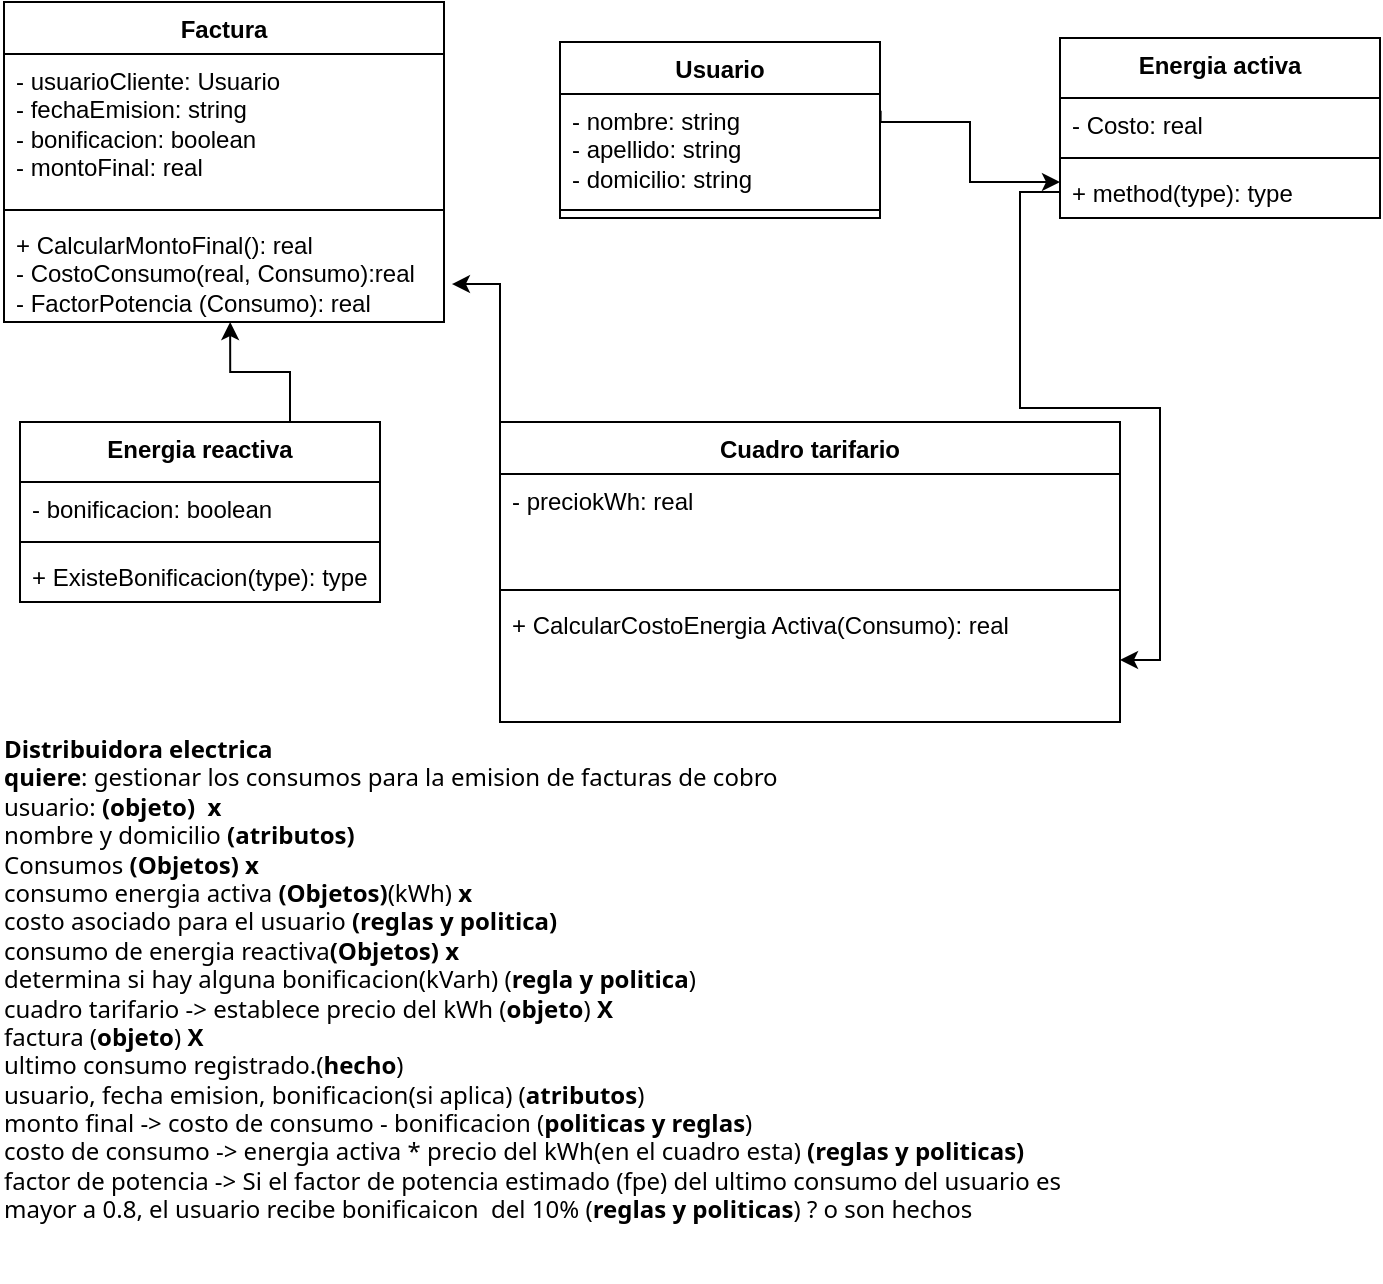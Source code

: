 <mxfile version="28.1.2">
  <diagram name="Página-1" id="2tuFkQc0uMrUByzu519v">
    <mxGraphModel dx="705" dy="893" grid="1" gridSize="10" guides="1" tooltips="1" connect="1" arrows="1" fold="1" page="1" pageScale="1" pageWidth="583" pageHeight="413" math="0" shadow="0">
      <root>
        <mxCell id="0" />
        <mxCell id="1" parent="0" />
        <mxCell id="iy1ZKQfN_8nTGJNaE4l1-1" value="Usuario" style="swimlane;fontStyle=1;align=center;verticalAlign=top;childLayout=stackLayout;horizontal=1;startSize=26;horizontalStack=0;resizeParent=1;resizeParentMax=0;resizeLast=0;collapsible=1;marginBottom=0;whiteSpace=wrap;html=1;" vertex="1" parent="1">
          <mxGeometry x="350" y="30" width="160" height="88" as="geometry" />
        </mxCell>
        <mxCell id="iy1ZKQfN_8nTGJNaE4l1-2" value="- nombre: string&lt;div&gt;- apellido: string&lt;/div&gt;&lt;div&gt;- domicilio: string&lt;/div&gt;" style="text;strokeColor=none;fillColor=none;align=left;verticalAlign=top;spacingLeft=4;spacingRight=4;overflow=hidden;rotatable=0;points=[[0,0.5],[1,0.5]];portConstraint=eastwest;whiteSpace=wrap;html=1;" vertex="1" parent="iy1ZKQfN_8nTGJNaE4l1-1">
          <mxGeometry y="26" width="160" height="54" as="geometry" />
        </mxCell>
        <mxCell id="iy1ZKQfN_8nTGJNaE4l1-3" value="" style="line;strokeWidth=1;fillColor=none;align=left;verticalAlign=middle;spacingTop=-1;spacingLeft=3;spacingRight=3;rotatable=0;labelPosition=right;points=[];portConstraint=eastwest;strokeColor=inherit;" vertex="1" parent="iy1ZKQfN_8nTGJNaE4l1-1">
          <mxGeometry y="80" width="160" height="8" as="geometry" />
        </mxCell>
        <mxCell id="iy1ZKQfN_8nTGJNaE4l1-6" value="&lt;div class=&quot;textBoxCore textArea ghostText&quot; style=&quot;color: rgb(0, 0, 0); font-family: Aptos, &amp;quot;Segoe UI&amp;quot;, &amp;quot;Helvetica Neue&amp;quot;, sans-serif;&quot; data-prevent-drag=&quot;false&quot;&gt;&lt;div style=&quot;&quot; class=&quot;DraftEditor-root&quot;&gt;&lt;div style=&quot;&quot; class=&quot;DraftEditor-editorContainer&quot;&gt;&lt;div aria-describedby=&quot;Canvas.Entity.PlainText.A11yText-T-F-F-F&quot; aria-label=&quot;Texto. Seleccionado.&quot; aria-multiline=&quot;true&quot; class=&quot;public-DraftEditor-content&quot; spellcheck=&quot;false&quot; style=&quot;outline: none; user-select: text; white-space: pre-wrap; overflow-wrap: break-word;&quot;&gt;&lt;div style=&quot;&quot; data-contents=&quot;true&quot;&gt;&lt;div style=&quot;font-weight: 400;&quot; class=&quot;&quot; data-block=&quot;true&quot; data-editor=&quot;eqrkm&quot; data-offset-key=&quot;1sr3f-0-0&quot;&gt;&lt;div data-offset-key=&quot;1sr3f-0-0&quot; class=&quot;public-DraftStyleDefault-block public-DraftStyleDefault-ltr&quot;&gt;&lt;span data-offset-key=&quot;1sr3f-0-0&quot; style=&quot;font-weight: 700;&quot;&gt;&lt;span data-text=&quot;true&quot;&gt;Distribuidora electrica&lt;/span&gt;&lt;/span&gt;&lt;/div&gt;&lt;/div&gt;&lt;div style=&quot;font-weight: 400;&quot; class=&quot;&quot; data-block=&quot;true&quot; data-editor=&quot;eqrkm&quot; data-offset-key=&quot;da6me-0-0&quot;&gt;&lt;div data-offset-key=&quot;da6me-0-0&quot; class=&quot;public-DraftStyleDefault-block public-DraftStyleDefault-ltr&quot;&gt;&lt;span data-offset-key=&quot;da6me-0-0&quot; style=&quot;font-weight: 700;&quot;&gt;&lt;span data-text=&quot;true&quot;&gt;quiere&lt;/span&gt;&lt;/span&gt;&lt;span data-offset-key=&quot;da6me-0-1&quot;&gt;&lt;span data-text=&quot;true&quot;&gt;: gestionar los consumos para la emision de facturas de cobro&lt;/span&gt;&lt;/span&gt;&lt;/div&gt;&lt;/div&gt;&lt;div style=&quot;font-weight: 400;&quot; class=&quot;&quot; data-block=&quot;true&quot; data-editor=&quot;eqrkm&quot; data-offset-key=&quot;erahc-0-0&quot;&gt;&lt;div data-offset-key=&quot;erahc-0-0&quot; class=&quot;public-DraftStyleDefault-block public-DraftStyleDefault-ltr&quot;&gt;&lt;span data-offset-key=&quot;erahc-0-0&quot;&gt;&lt;span data-text=&quot;true&quot;&gt;usuario: &lt;/span&gt;&lt;/span&gt;&lt;span data-offset-key=&quot;erahc-0-1&quot; style=&quot;font-weight: 700;&quot;&gt;&lt;span data-text=&quot;true&quot;&gt;(objeto)  x&lt;/span&gt;&lt;/span&gt;&lt;/div&gt;&lt;/div&gt;&lt;div style=&quot;font-weight: 400;&quot; class=&quot;&quot; data-block=&quot;true&quot; data-editor=&quot;eqrkm&quot; data-offset-key=&quot;8joq5-0-0&quot;&gt;&lt;div data-offset-key=&quot;8joq5-0-0&quot; class=&quot;public-DraftStyleDefault-block public-DraftStyleDefault-ltr&quot;&gt;&lt;span data-offset-key=&quot;8joq5-0-0&quot;&gt;&lt;span data-text=&quot;true&quot;&gt;nombre y domicilio &lt;/span&gt;&lt;/span&gt;&lt;span data-offset-key=&quot;8joq5-0-1&quot; style=&quot;font-weight: 700;&quot;&gt;&lt;span data-text=&quot;true&quot;&gt;(atributos)&lt;/span&gt;&lt;/span&gt;&lt;/div&gt;&lt;/div&gt;&lt;div style=&quot;font-weight: 400;&quot; class=&quot;&quot; data-block=&quot;true&quot; data-editor=&quot;eqrkm&quot; data-offset-key=&quot;4npva-0-0&quot;&gt;&lt;div data-offset-key=&quot;4npva-0-0&quot; class=&quot;public-DraftStyleDefault-block public-DraftStyleDefault-ltr&quot;&gt;&lt;span data-offset-key=&quot;4npva-0-0&quot;&gt;&lt;span data-text=&quot;true&quot;&gt;Consumos &lt;/span&gt;&lt;/span&gt;&lt;span data-offset-key=&quot;4npva-0-1&quot; style=&quot;font-weight: 700;&quot;&gt;&lt;span data-text=&quot;true&quot;&gt;(Objetos) x&lt;/span&gt;&lt;/span&gt;&lt;/div&gt;&lt;/div&gt;&lt;div style=&quot;&quot; class=&quot;&quot; data-block=&quot;true&quot; data-editor=&quot;eqrkm&quot; data-offset-key=&quot;ed2ni-0-0&quot;&gt;&lt;div style=&quot;&quot; data-offset-key=&quot;ed2ni-0-0&quot; class=&quot;public-DraftStyleDefault-block public-DraftStyleDefault-ltr&quot;&gt;&lt;span style=&quot;font-weight: 400;&quot; data-offset-key=&quot;ed2ni-0-0&quot;&gt;&lt;span data-text=&quot;true&quot;&gt;consumo energia activa &lt;/span&gt;&lt;/span&gt;&lt;span style=&quot;font-weight: 700; background-color: transparent;&quot;&gt;(Objetos)&lt;/span&gt;&lt;span style=&quot;background-color: transparent;&quot;&gt;(kWh) &lt;b&gt;x&lt;/b&gt;&lt;/span&gt;&lt;/div&gt;&lt;/div&gt;&lt;div style=&quot;font-weight: 400;&quot; class=&quot;&quot; data-block=&quot;true&quot; data-editor=&quot;eqrkm&quot; data-offset-key=&quot;69d5r-0-0&quot;&gt;&lt;div data-offset-key=&quot;69d5r-0-0&quot; class=&quot;public-DraftStyleDefault-block public-DraftStyleDefault-ltr&quot;&gt;&lt;span data-offset-key=&quot;69d5r-0-0&quot;&gt;&lt;span data-text=&quot;true&quot;&gt;costo asociado para el usuario &lt;/span&gt;&lt;/span&gt;&lt;span data-offset-key=&quot;69d5r-0-1&quot; style=&quot;font-weight: 700;&quot;&gt;&lt;span data-text=&quot;true&quot;&gt;(reglas y politica)&lt;/span&gt;&lt;/span&gt;&lt;/div&gt;&lt;/div&gt;&lt;div style=&quot;font-weight: 400;&quot; class=&quot;&quot; data-block=&quot;true&quot; data-editor=&quot;eqrkm&quot; data-offset-key=&quot;75mv1-0-0&quot;&gt;&lt;div data-offset-key=&quot;75mv1-0-0&quot; class=&quot;public-DraftStyleDefault-block public-DraftStyleDefault-ltr&quot;&gt;&lt;span data-offset-key=&quot;75mv1-0-0&quot;&gt;&lt;span data-text=&quot;true&quot;&gt;consumo de energia reactiva&lt;/span&gt;&lt;/span&gt;&lt;span style=&quot;font-weight: 700; background-color: transparent;&quot;&gt;(Objetos) x&lt;/span&gt;&lt;/div&gt;&lt;/div&gt;&lt;div style=&quot;font-weight: 400;&quot; class=&quot;&quot; data-block=&quot;true&quot; data-editor=&quot;eqrkm&quot; data-offset-key=&quot;97k37-0-0&quot;&gt;&lt;div data-offset-key=&quot;97k37-0-0&quot; class=&quot;public-DraftStyleDefault-block public-DraftStyleDefault-ltr&quot;&gt;&lt;span data-offset-key=&quot;97k37-0-0&quot;&gt;&lt;span data-text=&quot;true&quot;&gt;determina si hay alguna bonificacion(kVarh) (&lt;/span&gt;&lt;/span&gt;&lt;span data-offset-key=&quot;97k37-0-1&quot; style=&quot;font-weight: 700;&quot;&gt;&lt;span data-text=&quot;true&quot;&gt;regla y politica&lt;/span&gt;&lt;/span&gt;&lt;span data-offset-key=&quot;97k37-0-2&quot;&gt;&lt;span data-text=&quot;true&quot;&gt;)&lt;/span&gt;&lt;/span&gt;&lt;/div&gt;&lt;/div&gt;&lt;div style=&quot;&quot; class=&quot;&quot; data-block=&quot;true&quot; data-editor=&quot;eqrkm&quot; data-offset-key=&quot;796tn-0-0&quot;&gt;&lt;div style=&quot;&quot; data-offset-key=&quot;796tn-0-0&quot; class=&quot;public-DraftStyleDefault-block public-DraftStyleDefault-ltr&quot;&gt;&lt;span style=&quot;font-weight: 400;&quot; data-offset-key=&quot;796tn-0-0&quot;&gt;&lt;span data-text=&quot;true&quot;&gt;cuadro tarifario -&amp;gt; establece precio del kWh (&lt;/span&gt;&lt;/span&gt;&lt;span data-offset-key=&quot;796tn-0-1&quot; style=&quot;font-weight: 700;&quot;&gt;&lt;span data-text=&quot;true&quot;&gt;objeto&lt;/span&gt;&lt;/span&gt;&lt;span style=&quot;&quot; data-offset-key=&quot;796tn-0-2&quot;&gt;&lt;span style=&quot;&quot; data-text=&quot;true&quot;&gt;) &lt;b&gt;X&lt;/b&gt;&lt;/span&gt;&lt;/span&gt;&lt;/div&gt;&lt;/div&gt;&lt;div style=&quot;&quot; class=&quot;&quot; data-block=&quot;true&quot; data-editor=&quot;eqrkm&quot; data-offset-key=&quot;dblc4-0-0&quot;&gt;&lt;div style=&quot;&quot; data-offset-key=&quot;dblc4-0-0&quot; class=&quot;public-DraftStyleDefault-block public-DraftStyleDefault-ltr&quot;&gt;&lt;span style=&quot;font-weight: 400;&quot; data-offset-key=&quot;dblc4-0-0&quot;&gt;&lt;span data-text=&quot;true&quot;&gt;factura (&lt;/span&gt;&lt;/span&gt;&lt;span data-offset-key=&quot;dblc4-0-1&quot; style=&quot;font-weight: 700;&quot;&gt;&lt;span data-text=&quot;true&quot;&gt;objeto&lt;/span&gt;&lt;/span&gt;&lt;span style=&quot;&quot; data-offset-key=&quot;dblc4-0-2&quot;&gt;&lt;span style=&quot;&quot; data-text=&quot;true&quot;&gt;) &lt;b&gt;X&lt;/b&gt;&lt;/span&gt;&lt;/span&gt;&lt;/div&gt;&lt;/div&gt;&lt;div style=&quot;font-weight: 400;&quot; class=&quot;&quot; data-block=&quot;true&quot; data-editor=&quot;eqrkm&quot; data-offset-key=&quot;cpfg2-0-0&quot;&gt;&lt;div data-offset-key=&quot;cpfg2-0-0&quot; class=&quot;public-DraftStyleDefault-block public-DraftStyleDefault-ltr&quot;&gt;&lt;span data-offset-key=&quot;cpfg2-0-0&quot;&gt;&lt;span data-text=&quot;true&quot;&gt;ultimo consumo registrado.(&lt;/span&gt;&lt;/span&gt;&lt;span data-offset-key=&quot;cpfg2-0-1&quot; style=&quot;font-weight: 700;&quot;&gt;&lt;span data-text=&quot;true&quot;&gt;hecho&lt;/span&gt;&lt;/span&gt;&lt;span data-offset-key=&quot;cpfg2-0-2&quot;&gt;&lt;span data-text=&quot;true&quot;&gt;)&lt;/span&gt;&lt;/span&gt;&lt;/div&gt;&lt;/div&gt;&lt;div style=&quot;font-weight: 400;&quot; class=&quot;&quot; data-block=&quot;true&quot; data-editor=&quot;eqrkm&quot; data-offset-key=&quot;566g2-0-0&quot;&gt;&lt;div data-offset-key=&quot;566g2-0-0&quot; class=&quot;public-DraftStyleDefault-block public-DraftStyleDefault-ltr&quot;&gt;&lt;span data-offset-key=&quot;566g2-0-0&quot;&gt;&lt;span data-text=&quot;true&quot;&gt;usuario, fecha emision, bonificacion(si aplica) (&lt;/span&gt;&lt;/span&gt;&lt;span data-offset-key=&quot;566g2-0-1&quot; style=&quot;font-weight: 700;&quot;&gt;&lt;span data-text=&quot;true&quot;&gt;atributos&lt;/span&gt;&lt;/span&gt;&lt;span data-offset-key=&quot;566g2-0-2&quot;&gt;&lt;span data-text=&quot;true&quot;&gt;)&lt;/span&gt;&lt;/span&gt;&lt;/div&gt;&lt;/div&gt;&lt;div style=&quot;font-weight: 400;&quot; class=&quot;&quot; data-block=&quot;true&quot; data-editor=&quot;eqrkm&quot; data-offset-key=&quot;9nvo4-0-0&quot;&gt;&lt;div data-offset-key=&quot;9nvo4-0-0&quot; class=&quot;public-DraftStyleDefault-block public-DraftStyleDefault-ltr&quot;&gt;&lt;span data-offset-key=&quot;9nvo4-0-0&quot;&gt;&lt;span data-text=&quot;true&quot;&gt;monto final -&amp;gt; costo de consumo - bonificacion (&lt;/span&gt;&lt;/span&gt;&lt;span data-offset-key=&quot;9nvo4-0-1&quot; style=&quot;font-weight: 700;&quot;&gt;&lt;span data-text=&quot;true&quot;&gt;politicas y reglas&lt;/span&gt;&lt;/span&gt;&lt;span data-offset-key=&quot;9nvo4-0-2&quot;&gt;&lt;span data-text=&quot;true&quot;&gt;)&lt;/span&gt;&lt;/span&gt;&lt;/div&gt;&lt;/div&gt;&lt;div style=&quot;font-weight: 400;&quot; class=&quot;&quot; data-block=&quot;true&quot; data-editor=&quot;eqrkm&quot; data-offset-key=&quot;7jhrj-0-0&quot;&gt;&lt;div data-offset-key=&quot;7jhrj-0-0&quot; class=&quot;public-DraftStyleDefault-block public-DraftStyleDefault-ltr&quot;&gt;&lt;span data-offset-key=&quot;7jhrj-0-0&quot;&gt;&lt;span data-text=&quot;true&quot;&gt;costo de consumo -&amp;gt; energia activa * precio del kWh(en el cuadro esta) &lt;/span&gt;&lt;/span&gt;&lt;span data-offset-key=&quot;7jhrj-0-1&quot; style=&quot;font-weight: 700;&quot;&gt;&lt;span data-text=&quot;true&quot;&gt;(reglas y politicas)&lt;/span&gt;&lt;/span&gt;&lt;/div&gt;&lt;/div&gt;&lt;div style=&quot;font-weight: 400;&quot; class=&quot;&quot; data-block=&quot;true&quot; data-editor=&quot;eqrkm&quot; data-offset-key=&quot;ebkj8-0-0&quot;&gt;&lt;div data-offset-key=&quot;ebkj8-0-0&quot; class=&quot;public-DraftStyleDefault-block public-DraftStyleDefault-ltr&quot;&gt;&lt;span data-offset-key=&quot;ebkj8-0-0&quot;&gt;&lt;span data-text=&quot;true&quot;&gt;factor de potencia -&amp;gt; Si el factor de potencia estimado (fpe) del ultimo consumo del usuario es mayor a 0.8, el usuario recibe bonificaicon  del 10% (&lt;/span&gt;&lt;/span&gt;&lt;span data-offset-key=&quot;ebkj8-0-1&quot; style=&quot;font-weight: 700;&quot;&gt;&lt;span data-text=&quot;true&quot;&gt;reglas y politicas&lt;/span&gt;&lt;/span&gt;&lt;span data-offset-key=&quot;ebkj8-0-2&quot;&gt;&lt;span data-text=&quot;true&quot;&gt;) ? o son hechos&lt;/span&gt;&lt;/span&gt;&lt;/div&gt;&lt;/div&gt;&lt;div style=&quot;font-weight: 400;&quot; class=&quot;&quot; data-block=&quot;true&quot; data-editor=&quot;eqrkm&quot; data-offset-key=&quot;6f1pb-0-0&quot;&gt;&lt;div data-offset-key=&quot;6f1pb-0-0&quot; class=&quot;public-DraftStyleDefault-block public-DraftStyleDefault-ltr&quot;&gt;&lt;span data-offset-key=&quot;6f1pb-0-0&quot;&gt;&lt;br data-text=&quot;true&quot;&gt;&lt;/span&gt;&lt;/div&gt;&lt;/div&gt;&lt;/div&gt;&lt;/div&gt;&lt;/div&gt;&lt;/div&gt;&lt;/div&gt;" style="text;whiteSpace=wrap;html=1;" vertex="1" parent="1">
          <mxGeometry x="70" y="370" width="560" height="280" as="geometry" />
        </mxCell>
        <mxCell id="iy1ZKQfN_8nTGJNaE4l1-11" value="Factura" style="swimlane;fontStyle=1;align=center;verticalAlign=top;childLayout=stackLayout;horizontal=1;startSize=26;horizontalStack=0;resizeParent=1;resizeParentMax=0;resizeLast=0;collapsible=1;marginBottom=0;whiteSpace=wrap;html=1;" vertex="1" parent="1">
          <mxGeometry x="72" y="10" width="220" height="160" as="geometry" />
        </mxCell>
        <mxCell id="iy1ZKQfN_8nTGJNaE4l1-12" value="- usuarioCliente: Usuario&lt;div&gt;- fechaEmision: string&lt;/div&gt;&lt;div&gt;- bonificacion: boolean&lt;br&gt;- montoFinal: real&lt;/div&gt;" style="text;strokeColor=none;fillColor=none;align=left;verticalAlign=top;spacingLeft=4;spacingRight=4;overflow=hidden;rotatable=0;points=[[0,0.5],[1,0.5]];portConstraint=eastwest;whiteSpace=wrap;html=1;" vertex="1" parent="iy1ZKQfN_8nTGJNaE4l1-11">
          <mxGeometry y="26" width="220" height="74" as="geometry" />
        </mxCell>
        <mxCell id="iy1ZKQfN_8nTGJNaE4l1-13" value="" style="line;strokeWidth=1;fillColor=none;align=left;verticalAlign=middle;spacingTop=-1;spacingLeft=3;spacingRight=3;rotatable=0;labelPosition=right;points=[];portConstraint=eastwest;strokeColor=inherit;" vertex="1" parent="iy1ZKQfN_8nTGJNaE4l1-11">
          <mxGeometry y="100" width="220" height="8" as="geometry" />
        </mxCell>
        <mxCell id="iy1ZKQfN_8nTGJNaE4l1-14" value="+ CalcularMontoFinal(): real&lt;br&gt;- CostoConsumo(real, Consumo):real&lt;div&gt;- FactorPotencia (Consumo): real&lt;/div&gt;" style="text;strokeColor=none;fillColor=none;align=left;verticalAlign=top;spacingLeft=4;spacingRight=4;overflow=hidden;rotatable=0;points=[[0,0.5],[1,0.5]];portConstraint=eastwest;whiteSpace=wrap;html=1;" vertex="1" parent="iy1ZKQfN_8nTGJNaE4l1-11">
          <mxGeometry y="108" width="220" height="52" as="geometry" />
        </mxCell>
        <mxCell id="iy1ZKQfN_8nTGJNaE4l1-15" value="Cuadro tarifario" style="swimlane;fontStyle=1;align=center;verticalAlign=top;childLayout=stackLayout;horizontal=1;startSize=26;horizontalStack=0;resizeParent=1;resizeParentMax=0;resizeLast=0;collapsible=1;marginBottom=0;whiteSpace=wrap;html=1;" vertex="1" parent="1">
          <mxGeometry x="320" y="220" width="310" height="150" as="geometry" />
        </mxCell>
        <mxCell id="iy1ZKQfN_8nTGJNaE4l1-16" value="- preciokWh: real" style="text;strokeColor=none;fillColor=none;align=left;verticalAlign=top;spacingLeft=4;spacingRight=4;overflow=hidden;rotatable=0;points=[[0,0.5],[1,0.5]];portConstraint=eastwest;whiteSpace=wrap;html=1;" vertex="1" parent="iy1ZKQfN_8nTGJNaE4l1-15">
          <mxGeometry y="26" width="310" height="54" as="geometry" />
        </mxCell>
        <mxCell id="iy1ZKQfN_8nTGJNaE4l1-17" value="" style="line;strokeWidth=1;fillColor=none;align=left;verticalAlign=middle;spacingTop=-1;spacingLeft=3;spacingRight=3;rotatable=0;labelPosition=right;points=[];portConstraint=eastwest;strokeColor=inherit;" vertex="1" parent="iy1ZKQfN_8nTGJNaE4l1-15">
          <mxGeometry y="80" width="310" height="8" as="geometry" />
        </mxCell>
        <mxCell id="iy1ZKQfN_8nTGJNaE4l1-18" value="+ CalcularCostoEnergia Activa(Consumo): real" style="text;strokeColor=none;fillColor=none;align=left;verticalAlign=top;spacingLeft=4;spacingRight=4;overflow=hidden;rotatable=0;points=[[0,0.5],[1,0.5]];portConstraint=eastwest;whiteSpace=wrap;html=1;" vertex="1" parent="iy1ZKQfN_8nTGJNaE4l1-15">
          <mxGeometry y="88" width="310" height="62" as="geometry" />
        </mxCell>
        <mxCell id="iy1ZKQfN_8nTGJNaE4l1-19" value="Energia reactiva" style="swimlane;fontStyle=1;align=center;verticalAlign=top;childLayout=stackLayout;horizontal=1;startSize=30;horizontalStack=0;resizeParent=1;resizeParentMax=0;resizeLast=0;collapsible=1;marginBottom=0;whiteSpace=wrap;html=1;" vertex="1" parent="1">
          <mxGeometry x="80" y="220" width="180" height="90" as="geometry" />
        </mxCell>
        <mxCell id="iy1ZKQfN_8nTGJNaE4l1-20" value="- bonificacion: boolean" style="text;strokeColor=none;fillColor=none;align=left;verticalAlign=top;spacingLeft=4;spacingRight=4;overflow=hidden;rotatable=0;points=[[0,0.5],[1,0.5]];portConstraint=eastwest;whiteSpace=wrap;html=1;" vertex="1" parent="iy1ZKQfN_8nTGJNaE4l1-19">
          <mxGeometry y="30" width="180" height="26" as="geometry" />
        </mxCell>
        <mxCell id="iy1ZKQfN_8nTGJNaE4l1-21" value="" style="line;strokeWidth=1;fillColor=none;align=left;verticalAlign=middle;spacingTop=-1;spacingLeft=3;spacingRight=3;rotatable=0;labelPosition=right;points=[];portConstraint=eastwest;strokeColor=inherit;" vertex="1" parent="iy1ZKQfN_8nTGJNaE4l1-19">
          <mxGeometry y="56" width="180" height="8" as="geometry" />
        </mxCell>
        <mxCell id="iy1ZKQfN_8nTGJNaE4l1-22" value="+ ExisteBonificacion(type): type" style="text;strokeColor=none;fillColor=none;align=left;verticalAlign=top;spacingLeft=4;spacingRight=4;overflow=hidden;rotatable=0;points=[[0,0.5],[1,0.5]];portConstraint=eastwest;whiteSpace=wrap;html=1;" vertex="1" parent="iy1ZKQfN_8nTGJNaE4l1-19">
          <mxGeometry y="64" width="180" height="26" as="geometry" />
        </mxCell>
        <mxCell id="iy1ZKQfN_8nTGJNaE4l1-23" value="Energia activa" style="swimlane;fontStyle=1;align=center;verticalAlign=top;childLayout=stackLayout;horizontal=1;startSize=30;horizontalStack=0;resizeParent=1;resizeParentMax=0;resizeLast=0;collapsible=1;marginBottom=0;whiteSpace=wrap;html=1;" vertex="1" parent="1">
          <mxGeometry x="600" y="28" width="160" height="90" as="geometry" />
        </mxCell>
        <mxCell id="iy1ZKQfN_8nTGJNaE4l1-24" value="- Costo: real" style="text;strokeColor=none;fillColor=none;align=left;verticalAlign=top;spacingLeft=4;spacingRight=4;overflow=hidden;rotatable=0;points=[[0,0.5],[1,0.5]];portConstraint=eastwest;whiteSpace=wrap;html=1;" vertex="1" parent="iy1ZKQfN_8nTGJNaE4l1-23">
          <mxGeometry y="30" width="160" height="26" as="geometry" />
        </mxCell>
        <mxCell id="iy1ZKQfN_8nTGJNaE4l1-25" value="" style="line;strokeWidth=1;fillColor=none;align=left;verticalAlign=middle;spacingTop=-1;spacingLeft=3;spacingRight=3;rotatable=0;labelPosition=right;points=[];portConstraint=eastwest;strokeColor=inherit;" vertex="1" parent="iy1ZKQfN_8nTGJNaE4l1-23">
          <mxGeometry y="56" width="160" height="8" as="geometry" />
        </mxCell>
        <mxCell id="iy1ZKQfN_8nTGJNaE4l1-26" value="+ method(type): type" style="text;strokeColor=none;fillColor=none;align=left;verticalAlign=top;spacingLeft=4;spacingRight=4;overflow=hidden;rotatable=0;points=[[0,0.5],[1,0.5]];portConstraint=eastwest;whiteSpace=wrap;html=1;" vertex="1" parent="iy1ZKQfN_8nTGJNaE4l1-23">
          <mxGeometry y="64" width="160" height="26" as="geometry" />
        </mxCell>
        <mxCell id="iy1ZKQfN_8nTGJNaE4l1-30" style="edgeStyle=orthogonalEdgeStyle;rounded=0;orthogonalLoop=1;jettySize=auto;html=1;exitX=0;exitY=0.5;exitDx=0;exitDy=0;entryX=1;entryY=0.5;entryDx=0;entryDy=0;" edge="1" parent="1" source="iy1ZKQfN_8nTGJNaE4l1-26" target="iy1ZKQfN_8nTGJNaE4l1-18">
          <mxGeometry relative="1" as="geometry" />
        </mxCell>
        <mxCell id="iy1ZKQfN_8nTGJNaE4l1-33" style="edgeStyle=orthogonalEdgeStyle;rounded=0;orthogonalLoop=1;jettySize=auto;html=1;exitX=0;exitY=0;exitDx=0;exitDy=0;entryX=1.018;entryY=0.635;entryDx=0;entryDy=0;entryPerimeter=0;" edge="1" parent="1" source="iy1ZKQfN_8nTGJNaE4l1-15" target="iy1ZKQfN_8nTGJNaE4l1-14">
          <mxGeometry relative="1" as="geometry" />
        </mxCell>
        <mxCell id="iy1ZKQfN_8nTGJNaE4l1-34" style="edgeStyle=orthogonalEdgeStyle;rounded=0;orthogonalLoop=1;jettySize=auto;html=1;exitX=0.75;exitY=0;exitDx=0;exitDy=0;entryX=0.514;entryY=1;entryDx=0;entryDy=0;entryPerimeter=0;" edge="1" parent="1" source="iy1ZKQfN_8nTGJNaE4l1-19" target="iy1ZKQfN_8nTGJNaE4l1-14">
          <mxGeometry relative="1" as="geometry" />
        </mxCell>
        <mxCell id="iy1ZKQfN_8nTGJNaE4l1-38" value="" style="edgeStyle=orthogonalEdgeStyle;rounded=0;orthogonalLoop=1;jettySize=auto;html=1;exitX=1.002;exitY=0.154;exitDx=0;exitDy=0;exitPerimeter=0;" edge="1" parent="1" source="iy1ZKQfN_8nTGJNaE4l1-2" target="iy1ZKQfN_8nTGJNaE4l1-26">
          <mxGeometry relative="1" as="geometry">
            <Array as="points">
              <mxPoint x="510" y="70" />
              <mxPoint x="555" y="70" />
              <mxPoint x="555" y="100" />
            </Array>
          </mxGeometry>
        </mxCell>
      </root>
    </mxGraphModel>
  </diagram>
</mxfile>
